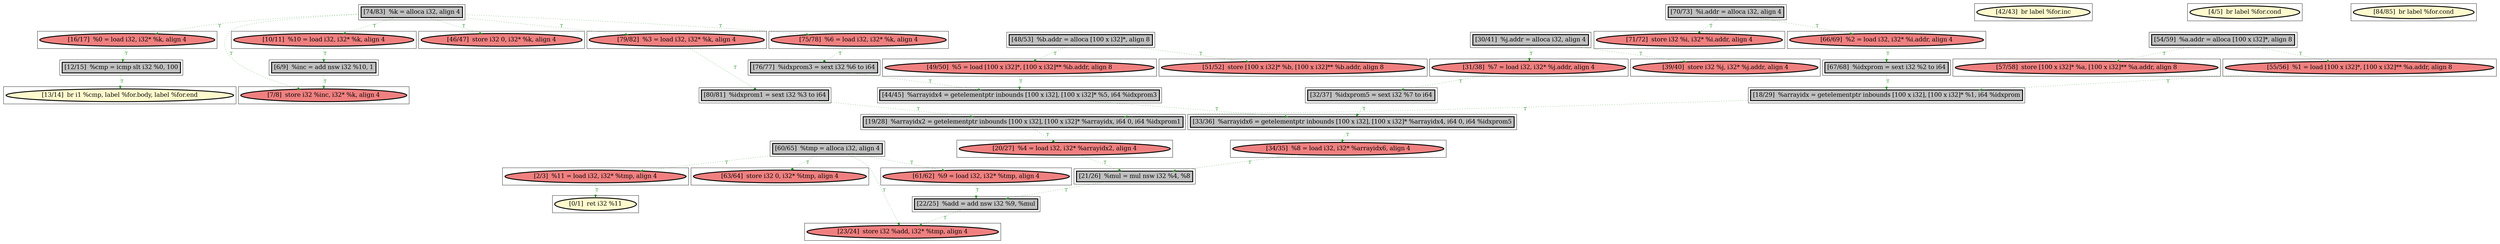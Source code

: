 
digraph G {



node208->node214 [style=dotted,color=forestgreen,label="T",fontcolor=forestgreen ]
node198->node203 [style=dotted,color=forestgreen,label="T",fontcolor=forestgreen ]
node229->node215 [style=dotted,color=forestgreen,label="T",fontcolor=forestgreen ]
node210->node202 [style=dotted,color=forestgreen,label="T",fontcolor=forestgreen ]
node217->node219 [style=dotted,color=forestgreen,label="T",fontcolor=forestgreen ]
node193->node216 [style=dotted,color=forestgreen,label="T",fontcolor=forestgreen ]
node226->node209 [style=dotted,color=forestgreen,label="T",fontcolor=forestgreen ]
node211->node217 [style=dotted,color=forestgreen,label="T",fontcolor=forestgreen ]
node188->node187 [style=dotted,color=forestgreen,label="T",fontcolor=forestgreen ]
node202->node219 [style=dotted,color=forestgreen,label="T",fontcolor=forestgreen ]
node198->node225 [style=dotted,color=forestgreen,label="T",fontcolor=forestgreen ]
node193->node200 [style=dotted,color=forestgreen,label="T",fontcolor=forestgreen ]
node198->node191 [style=dotted,color=forestgreen,label="T",fontcolor=forestgreen ]
node220->node222 [style=dotted,color=forestgreen,label="T",fontcolor=forestgreen ]
node206->node224 [style=dotted,color=forestgreen,label="T",fontcolor=forestgreen ]
node223->node201 [style=dotted,color=forestgreen,label="T",fontcolor=forestgreen ]
node205->node195 [style=dotted,color=forestgreen,label="T",fontcolor=forestgreen ]
node190->node199 [style=dotted,color=forestgreen,label="T",fontcolor=forestgreen ]
node204->node228 [style=dotted,color=forestgreen,label="T",fontcolor=forestgreen ]
node228->node223 [style=dotted,color=forestgreen,label="T",fontcolor=forestgreen ]
node203->node208 [style=dotted,color=forestgreen,label="T",fontcolor=forestgreen ]
node191->node190 [style=dotted,color=forestgreen,label="T",fontcolor=forestgreen ]
node198->node210 [style=dotted,color=forestgreen,label="T",fontcolor=forestgreen ]
node220->node221 [style=dotted,color=forestgreen,label="T",fontcolor=forestgreen ]
node201->node229 [style=dotted,color=forestgreen,label="T",fontcolor=forestgreen ]
node224->node214 [style=dotted,color=forestgreen,label="T",fontcolor=forestgreen ]
node205->node192 [style=dotted,color=forestgreen,label="T",fontcolor=forestgreen ]
node193->node188 [style=dotted,color=forestgreen,label="T",fontcolor=forestgreen ]
node219->node228 [style=dotted,color=forestgreen,label="T",fontcolor=forestgreen ]
node211->node213 [style=dotted,color=forestgreen,label="T",fontcolor=forestgreen ]
node222->node204 [style=dotted,color=forestgreen,label="T",fontcolor=forestgreen ]
node196->node197 [style=dotted,color=forestgreen,label="T",fontcolor=forestgreen ]
node196->node194 [style=dotted,color=forestgreen,label="T",fontcolor=forestgreen ]
node198->node199 [style=dotted,color=forestgreen,label="T",fontcolor=forestgreen ]
node192->node224 [style=dotted,color=forestgreen,label="T",fontcolor=forestgreen ]
node216->node229 [style=dotted,color=forestgreen,label="T",fontcolor=forestgreen ]
node198->node212 [style=dotted,color=forestgreen,label="T",fontcolor=forestgreen ]
node214->node227 [style=dotted,color=forestgreen,label="T",fontcolor=forestgreen ]
node193->node215 [style=dotted,color=forestgreen,label="T",fontcolor=forestgreen ]
node225->node226 [style=dotted,color=forestgreen,label="T",fontcolor=forestgreen ]
node194->node206 [style=dotted,color=forestgreen,label="T",fontcolor=forestgreen ]
node227->node201 [style=dotted,color=forestgreen,label="T",fontcolor=forestgreen ]


subgraph cluster41 {


node228 [penwidth=3.0,fontsize=20,fillcolor=grey,label="[33/36]  %arrayidx6 = getelementptr inbounds [100 x i32], [100 x i32]* %arrayidx4, i64 0, i64 %idxprom5",shape=rectangle,style=filled ]



}

subgraph cluster39 {


node226 [penwidth=3.0,fontsize=20,fillcolor=grey,label="[12/15]  %cmp = icmp slt i32 %0, 100",shape=rectangle,style=filled ]



}

subgraph cluster38 {


node225 [penwidth=3.0,fontsize=20,fillcolor=lightcoral,label="[16/17]  %0 = load i32, i32* %k, align 4",shape=ellipse,style=filled ]



}

subgraph cluster37 {


node224 [penwidth=3.0,fontsize=20,fillcolor=grey,label="[18/29]  %arrayidx = getelementptr inbounds [100 x i32], [100 x i32]* %1, i64 %idxprom",shape=rectangle,style=filled ]



}

subgraph cluster36 {


node223 [penwidth=3.0,fontsize=20,fillcolor=lightcoral,label="[34/35]  %8 = load i32, i32* %arrayidx6, align 4",shape=ellipse,style=filled ]



}

subgraph cluster15 {


node202 [penwidth=3.0,fontsize=20,fillcolor=grey,label="[76/77]  %idxprom3 = sext i32 %6 to i64",shape=rectangle,style=filled ]



}

subgraph cluster40 {


node227 [penwidth=3.0,fontsize=20,fillcolor=lightcoral,label="[20/27]  %4 = load i32, i32* %arrayidx2, align 4",shape=ellipse,style=filled ]



}

subgraph cluster35 {


node222 [penwidth=3.0,fontsize=20,fillcolor=lightcoral,label="[31/38]  %7 = load i32, i32* %j.addr, align 4",shape=ellipse,style=filled ]



}

subgraph cluster42 {


node229 [penwidth=3.0,fontsize=20,fillcolor=grey,label="[22/25]  %add = add nsw i32 %9, %mul",shape=rectangle,style=filled ]



}

subgraph cluster11 {


node198 [penwidth=3.0,fontsize=20,fillcolor=grey,label="[74/83]  %k = alloca i32, align 4",shape=rectangle,style=filled ]



}

subgraph cluster19 {


node206 [penwidth=3.0,fontsize=20,fillcolor=grey,label="[67/68]  %idxprom = sext i32 %2 to i64",shape=rectangle,style=filled ]



}

subgraph cluster9 {


node196 [penwidth=3.0,fontsize=20,fillcolor=grey,label="[70/73]  %i.addr = alloca i32, align 4",shape=rectangle,style=filled ]



}

subgraph cluster8 {


node195 [penwidth=3.0,fontsize=20,fillcolor=lightcoral,label="[57/58]  store [100 x i32]* %a, [100 x i32]** %a.addr, align 8",shape=ellipse,style=filled ]



}

subgraph cluster10 {


node197 [penwidth=3.0,fontsize=20,fillcolor=lightcoral,label="[71/72]  store i32 %i, i32* %i.addr, align 4",shape=ellipse,style=filled ]



}

subgraph cluster23 {


node210 [penwidth=3.0,fontsize=20,fillcolor=lightcoral,label="[75/78]  %6 = load i32, i32* %k, align 4",shape=ellipse,style=filled ]



}

subgraph cluster7 {


node194 [penwidth=3.0,fontsize=20,fillcolor=lightcoral,label="[66/69]  %2 = load i32, i32* %i.addr, align 4",shape=ellipse,style=filled ]



}

subgraph cluster14 {


node201 [penwidth=3.0,fontsize=20,fillcolor=grey,label="[21/26]  %mul = mul nsw i32 %4, %8",shape=rectangle,style=filled ]



}

subgraph cluster6 {


node193 [penwidth=3.0,fontsize=20,fillcolor=grey,label="[60/65]  %tmp = alloca i32, align 4",shape=rectangle,style=filled ]



}

subgraph cluster30 {


node217 [penwidth=3.0,fontsize=20,fillcolor=lightcoral,label="[49/50]  %5 = load [100 x i32]*, [100 x i32]** %b.addr, align 8",shape=ellipse,style=filled ]



}

subgraph cluster31 {


node218 [penwidth=3.0,fontsize=20,fillcolor=lemonchiffon,label="[42/43]  br label %for.inc",shape=ellipse,style=filled ]



}

subgraph cluster0 {


node187 [penwidth=3.0,fontsize=20,fillcolor=lemonchiffon,label="[0/1]  ret i32 %11",shape=ellipse,style=filled ]



}

subgraph cluster13 {


node200 [penwidth=3.0,fontsize=20,fillcolor=lightcoral,label="[63/64]  store i32 0, i32* %tmp, align 4",shape=ellipse,style=filled ]



}

subgraph cluster5 {


node192 [penwidth=3.0,fontsize=20,fillcolor=lightcoral,label="[55/56]  %1 = load [100 x i32]*, [100 x i32]** %a.addr, align 8",shape=ellipse,style=filled ]



}

subgraph cluster1 {


node188 [penwidth=3.0,fontsize=20,fillcolor=lightcoral,label="[2/3]  %11 = load i32, i32* %tmp, align 4",shape=ellipse,style=filled ]



}

subgraph cluster32 {


node219 [penwidth=3.0,fontsize=20,fillcolor=grey,label="[44/45]  %arrayidx4 = getelementptr inbounds [100 x i32], [100 x i32]* %5, i64 %idxprom3",shape=rectangle,style=filled ]



}

subgraph cluster3 {


node190 [penwidth=3.0,fontsize=20,fillcolor=grey,label="[6/9]  %inc = add nsw i32 %10, 1",shape=rectangle,style=filled ]



}

subgraph cluster4 {


node191 [penwidth=3.0,fontsize=20,fillcolor=lightcoral,label="[10/11]  %10 = load i32, i32* %k, align 4",shape=ellipse,style=filled ]



}

subgraph cluster17 {


node204 [penwidth=3.0,fontsize=20,fillcolor=grey,label="[32/37]  %idxprom5 = sext i32 %7 to i64",shape=rectangle,style=filled ]



}

subgraph cluster16 {


node203 [penwidth=3.0,fontsize=20,fillcolor=lightcoral,label="[79/82]  %3 = load i32, i32* %k, align 4",shape=ellipse,style=filled ]



}

subgraph cluster2 {


node189 [penwidth=3.0,fontsize=20,fillcolor=lemonchiffon,label="[4/5]  br label %for.cond",shape=ellipse,style=filled ]



}

subgraph cluster34 {


node221 [penwidth=3.0,fontsize=20,fillcolor=lightcoral,label="[39/40]  store i32 %j, i32* %j.addr, align 4",shape=ellipse,style=filled ]



}

subgraph cluster22 {


node209 [penwidth=3.0,fontsize=20,fillcolor=lemonchiffon,label="[13/14]  br i1 %cmp, label %for.body, label %for.end",shape=ellipse,style=filled ]



}

subgraph cluster25 {


node212 [penwidth=3.0,fontsize=20,fillcolor=lightcoral,label="[46/47]  store i32 0, i32* %k, align 4",shape=ellipse,style=filled ]



}

subgraph cluster18 {


node205 [penwidth=3.0,fontsize=20,fillcolor=grey,label="[54/59]  %a.addr = alloca [100 x i32]*, align 8",shape=rectangle,style=filled ]



}

subgraph cluster29 {


node216 [penwidth=3.0,fontsize=20,fillcolor=lightcoral,label="[61/62]  %9 = load i32, i32* %tmp, align 4",shape=ellipse,style=filled ]



}

subgraph cluster20 {


node207 [penwidth=3.0,fontsize=20,fillcolor=lemonchiffon,label="[84/85]  br label %for.cond",shape=ellipse,style=filled ]



}

subgraph cluster26 {


node213 [penwidth=3.0,fontsize=20,fillcolor=lightcoral,label="[51/52]  store [100 x i32]* %b, [100 x i32]** %b.addr, align 8",shape=ellipse,style=filled ]



}

subgraph cluster24 {


node211 [penwidth=3.0,fontsize=20,fillcolor=grey,label="[48/53]  %b.addr = alloca [100 x i32]*, align 8",shape=rectangle,style=filled ]



}

subgraph cluster28 {


node215 [penwidth=3.0,fontsize=20,fillcolor=lightcoral,label="[23/24]  store i32 %add, i32* %tmp, align 4",shape=ellipse,style=filled ]



}

subgraph cluster27 {


node214 [penwidth=3.0,fontsize=20,fillcolor=grey,label="[19/28]  %arrayidx2 = getelementptr inbounds [100 x i32], [100 x i32]* %arrayidx, i64 0, i64 %idxprom1",shape=rectangle,style=filled ]



}

subgraph cluster21 {


node208 [penwidth=3.0,fontsize=20,fillcolor=grey,label="[80/81]  %idxprom1 = sext i32 %3 to i64",shape=rectangle,style=filled ]



}

subgraph cluster12 {


node199 [penwidth=3.0,fontsize=20,fillcolor=lightcoral,label="[7/8]  store i32 %inc, i32* %k, align 4",shape=ellipse,style=filled ]



}

subgraph cluster33 {


node220 [penwidth=3.0,fontsize=20,fillcolor=grey,label="[30/41]  %j.addr = alloca i32, align 4",shape=rectangle,style=filled ]



}

}
